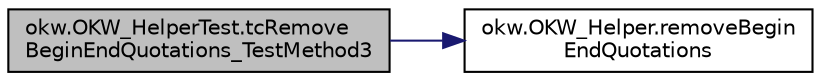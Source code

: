 digraph "okw.OKW_HelperTest.tcRemoveBeginEndQuotations_TestMethod3"
{
 // INTERACTIVE_SVG=YES
 // LATEX_PDF_SIZE
  edge [fontname="Helvetica",fontsize="10",labelfontname="Helvetica",labelfontsize="10"];
  node [fontname="Helvetica",fontsize="10",shape=record];
  rankdir="LR";
  Node1 [label="okw.OKW_HelperTest.tcRemove\lBeginEndQuotations_TestMethod3",height=0.2,width=0.4,color="black", fillcolor="grey75", style="filled", fontcolor="black",tooltip="Prüft ob innen liegende Anführungsstriche erhalten bleiben."];
  Node1 -> Node2 [color="midnightblue",fontsize="10",style="solid",fontname="Helvetica"];
  Node2 [label="okw.OKW_Helper.removeBegin\lEndQuotations",height=0.2,width=0.4,color="black", fillcolor="white", style="filled",URL="$classokw_1_1_o_k_w___helper.html#a8cd69b5fd1d7602fd71fa4f0409bcedc",tooltip="Entfernt Anführungstriche \" am Anfang und am Ende."];
}
